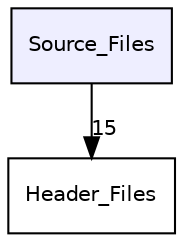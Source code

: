 digraph "Source_Files" {
  compound=true
  node [ fontsize="10", fontname="Helvetica"];
  edge [ labelfontsize="10", labelfontname="Helvetica"];
  dir_bb96d882c0070f32c381d357ff07c040 [shape=box, label="Source_Files", style="filled", fillcolor="#eeeeff", pencolor="black", URL="dir_bb96d882c0070f32c381d357ff07c040.html"];
  dir_7fa601e68c2de4afaacab5d8ce270028 [shape=box label="Header_Files" URL="dir_7fa601e68c2de4afaacab5d8ce270028.html"];
  dir_bb96d882c0070f32c381d357ff07c040->dir_7fa601e68c2de4afaacab5d8ce270028 [headlabel="15", labeldistance=1.5 headhref="dir_000001_000000.html"];
}
